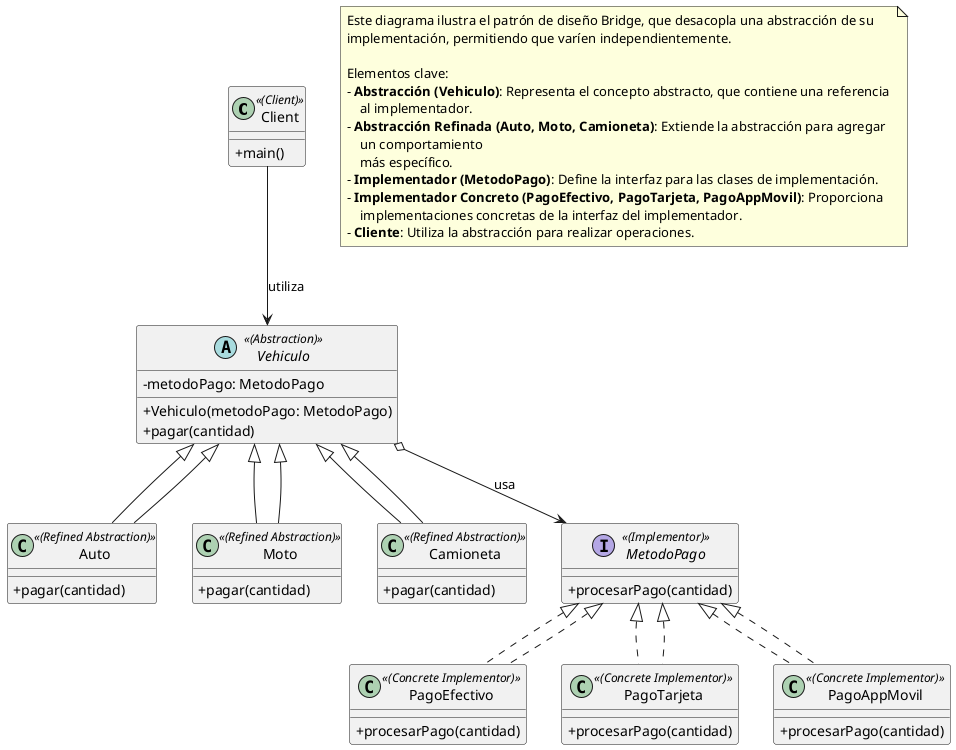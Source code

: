 @startuml
skinparam classAttributeIconSize 0

class Client << (Client) >>
Client : + main()

abstract class Vehiculo << (Abstraction) >> {
    - metodoPago: MetodoPago
    + Vehiculo(metodoPago: MetodoPago)
    + pagar(cantidad)
}

class Auto << (Refined Abstraction) >> extends Vehiculo {
    + pagar(cantidad)
}

class Moto << (Refined Abstraction) >> extends Vehiculo {
    + pagar(cantidad)
}

class Camioneta << (Refined Abstraction) >> extends Vehiculo {
    + pagar(cantidad)
}

interface MetodoPago << (Implementor) >> {
    + procesarPago(cantidad)
}

class PagoEfectivo << (Concrete Implementor) >> implements MetodoPago {
    + procesarPago(cantidad)
}

class PagoTarjeta << (Concrete Implementor) >> implements MetodoPago {
    + procesarPago(cantidad)
}

class PagoAppMovil << (Concrete Implementor) >> implements MetodoPago {
    + procesarPago(cantidad)
}

Client --> Vehiculo : utiliza
Vehiculo o--> MetodoPago : usa
Vehiculo <|-- Auto
Vehiculo <|-- Moto
Vehiculo <|-- Camioneta
MetodoPago <|.. PagoEfectivo
MetodoPago <|.. PagoTarjeta
MetodoPago <|.. PagoAppMovil

note as N1
Este diagrama ilustra el patrón de diseño Bridge, que desacopla una abstracción de su 
implementación, permitiendo que varíen independientemente.

Elementos clave:
- **Abstracción (Vehiculo)**: Representa el concepto abstracto, que contiene una referencia 
    al implementador.
- **Abstracción Refinada (Auto, Moto, Camioneta)**: Extiende la abstracción para agregar 
    un comportamiento 
    más específico.
- **Implementador (MetodoPago)**: Define la interfaz para las clases de implementación.
- **Implementador Concreto (PagoEfectivo, PagoTarjeta, PagoAppMovil)**: Proporciona 
    implementaciones concretas de la interfaz del implementador.
- **Cliente**: Utiliza la abstracción para realizar operaciones.
end note

@enduml